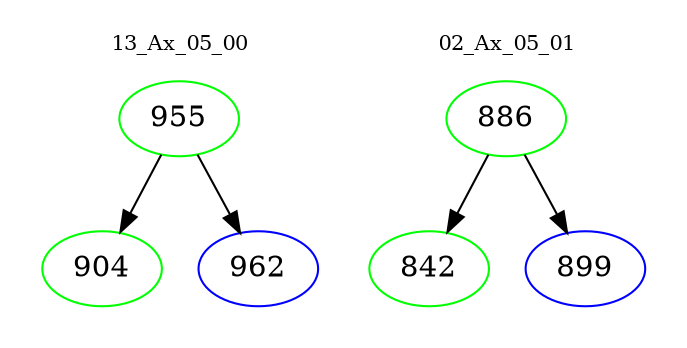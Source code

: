 digraph{
subgraph cluster_0 {
color = white
label = "13_Ax_05_00";
fontsize=10;
T0_955 [label="955", color="green"]
T0_955 -> T0_904 [color="black"]
T0_904 [label="904", color="green"]
T0_955 -> T0_962 [color="black"]
T0_962 [label="962", color="blue"]
}
subgraph cluster_1 {
color = white
label = "02_Ax_05_01";
fontsize=10;
T1_886 [label="886", color="green"]
T1_886 -> T1_842 [color="black"]
T1_842 [label="842", color="green"]
T1_886 -> T1_899 [color="black"]
T1_899 [label="899", color="blue"]
}
}
